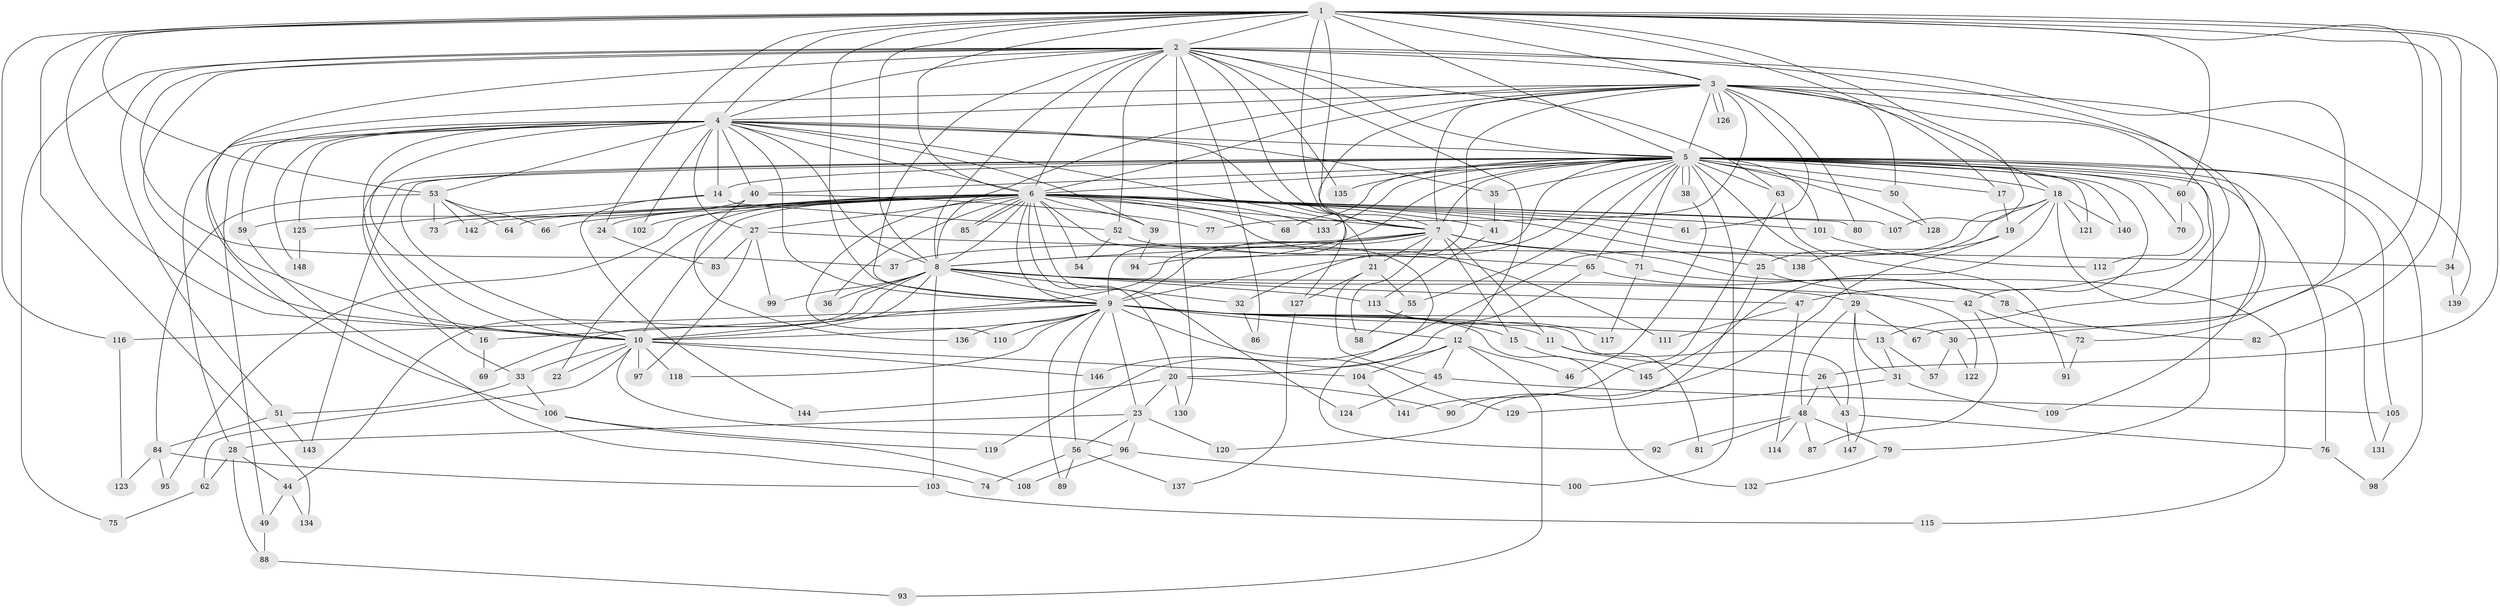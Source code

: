 // coarse degree distribution, {33: 0.013513513513513514, 15: 0.013513513513513514, 39: 0.013513513513513514, 22: 0.013513513513513514, 13: 0.013513513513513514, 14: 0.02702702702702703, 21: 0.013513513513513514, 4: 0.14864864864864866, 3: 0.21621621621621623, 11: 0.02702702702702703, 5: 0.08108108108108109, 2: 0.36486486486486486, 8: 0.013513513513513514, 1: 0.04054054054054054}
// Generated by graph-tools (version 1.1) at 2025/17/03/04/25 18:17:47]
// undirected, 148 vertices, 321 edges
graph export_dot {
graph [start="1"]
  node [color=gray90,style=filled];
  1;
  2;
  3;
  4;
  5;
  6;
  7;
  8;
  9;
  10;
  11;
  12;
  13;
  14;
  15;
  16;
  17;
  18;
  19;
  20;
  21;
  22;
  23;
  24;
  25;
  26;
  27;
  28;
  29;
  30;
  31;
  32;
  33;
  34;
  35;
  36;
  37;
  38;
  39;
  40;
  41;
  42;
  43;
  44;
  45;
  46;
  47;
  48;
  49;
  50;
  51;
  52;
  53;
  54;
  55;
  56;
  57;
  58;
  59;
  60;
  61;
  62;
  63;
  64;
  65;
  66;
  67;
  68;
  69;
  70;
  71;
  72;
  73;
  74;
  75;
  76;
  77;
  78;
  79;
  80;
  81;
  82;
  83;
  84;
  85;
  86;
  87;
  88;
  89;
  90;
  91;
  92;
  93;
  94;
  95;
  96;
  97;
  98;
  99;
  100;
  101;
  102;
  103;
  104;
  105;
  106;
  107;
  108;
  109;
  110;
  111;
  112;
  113;
  114;
  115;
  116;
  117;
  118;
  119;
  120;
  121;
  122;
  123;
  124;
  125;
  126;
  127;
  128;
  129;
  130;
  131;
  132;
  133;
  134;
  135;
  136;
  137;
  138;
  139;
  140;
  141;
  142;
  143;
  144;
  145;
  146;
  147;
  148;
  1 -- 2;
  1 -- 3;
  1 -- 4;
  1 -- 5;
  1 -- 6;
  1 -- 7;
  1 -- 8;
  1 -- 9;
  1 -- 10;
  1 -- 17;
  1 -- 24;
  1 -- 26;
  1 -- 30;
  1 -- 34;
  1 -- 53;
  1 -- 60;
  1 -- 82;
  1 -- 107;
  1 -- 116;
  1 -- 127;
  1 -- 134;
  2 -- 3;
  2 -- 4;
  2 -- 5;
  2 -- 6;
  2 -- 7;
  2 -- 8;
  2 -- 9;
  2 -- 10;
  2 -- 12;
  2 -- 13;
  2 -- 37;
  2 -- 51;
  2 -- 52;
  2 -- 63;
  2 -- 72;
  2 -- 75;
  2 -- 86;
  2 -- 106;
  2 -- 130;
  2 -- 135;
  3 -- 4;
  3 -- 5;
  3 -- 6;
  3 -- 7;
  3 -- 8;
  3 -- 9;
  3 -- 10;
  3 -- 18;
  3 -- 32;
  3 -- 47;
  3 -- 50;
  3 -- 61;
  3 -- 67;
  3 -- 77;
  3 -- 80;
  3 -- 126;
  3 -- 126;
  3 -- 139;
  4 -- 5;
  4 -- 6;
  4 -- 7;
  4 -- 8;
  4 -- 9;
  4 -- 10;
  4 -- 14;
  4 -- 16;
  4 -- 21;
  4 -- 27;
  4 -- 28;
  4 -- 35;
  4 -- 39;
  4 -- 40;
  4 -- 49;
  4 -- 53;
  4 -- 59;
  4 -- 102;
  4 -- 125;
  4 -- 148;
  5 -- 6;
  5 -- 7;
  5 -- 8;
  5 -- 9;
  5 -- 10;
  5 -- 14;
  5 -- 17;
  5 -- 18;
  5 -- 29;
  5 -- 33;
  5 -- 35;
  5 -- 38;
  5 -- 38;
  5 -- 40;
  5 -- 42;
  5 -- 50;
  5 -- 55;
  5 -- 60;
  5 -- 63;
  5 -- 65;
  5 -- 68;
  5 -- 70;
  5 -- 71;
  5 -- 76;
  5 -- 79;
  5 -- 94;
  5 -- 98;
  5 -- 100;
  5 -- 101;
  5 -- 105;
  5 -- 109;
  5 -- 121;
  5 -- 128;
  5 -- 133;
  5 -- 135;
  5 -- 140;
  5 -- 143;
  6 -- 7;
  6 -- 8;
  6 -- 9;
  6 -- 10;
  6 -- 20;
  6 -- 22;
  6 -- 24;
  6 -- 25;
  6 -- 27;
  6 -- 36;
  6 -- 39;
  6 -- 41;
  6 -- 54;
  6 -- 61;
  6 -- 64;
  6 -- 66;
  6 -- 68;
  6 -- 73;
  6 -- 80;
  6 -- 85;
  6 -- 85;
  6 -- 92;
  6 -- 95;
  6 -- 101;
  6 -- 102;
  6 -- 107;
  6 -- 110;
  6 -- 111;
  6 -- 124;
  6 -- 133;
  6 -- 138;
  6 -- 142;
  7 -- 8;
  7 -- 9;
  7 -- 10;
  7 -- 11;
  7 -- 15;
  7 -- 21;
  7 -- 37;
  7 -- 58;
  7 -- 71;
  7 -- 115;
  8 -- 9;
  8 -- 10;
  8 -- 29;
  8 -- 32;
  8 -- 36;
  8 -- 42;
  8 -- 44;
  8 -- 47;
  8 -- 69;
  8 -- 99;
  8 -- 103;
  8 -- 113;
  9 -- 10;
  9 -- 11;
  9 -- 12;
  9 -- 13;
  9 -- 15;
  9 -- 16;
  9 -- 23;
  9 -- 30;
  9 -- 43;
  9 -- 56;
  9 -- 89;
  9 -- 110;
  9 -- 116;
  9 -- 118;
  9 -- 129;
  9 -- 132;
  9 -- 136;
  10 -- 22;
  10 -- 33;
  10 -- 62;
  10 -- 96;
  10 -- 97;
  10 -- 104;
  10 -- 118;
  10 -- 146;
  11 -- 26;
  11 -- 81;
  12 -- 20;
  12 -- 45;
  12 -- 46;
  12 -- 93;
  12 -- 104;
  13 -- 31;
  13 -- 57;
  14 -- 52;
  14 -- 125;
  14 -- 144;
  15 -- 145;
  16 -- 69;
  17 -- 19;
  18 -- 19;
  18 -- 25;
  18 -- 121;
  18 -- 131;
  18 -- 140;
  18 -- 145;
  18 -- 146;
  19 -- 90;
  19 -- 138;
  20 -- 23;
  20 -- 90;
  20 -- 130;
  20 -- 144;
  21 -- 45;
  21 -- 55;
  21 -- 127;
  23 -- 28;
  23 -- 56;
  23 -- 96;
  23 -- 120;
  24 -- 83;
  25 -- 120;
  25 -- 122;
  26 -- 43;
  26 -- 48;
  27 -- 34;
  27 -- 83;
  27 -- 97;
  27 -- 99;
  28 -- 44;
  28 -- 62;
  28 -- 88;
  29 -- 31;
  29 -- 48;
  29 -- 67;
  29 -- 147;
  30 -- 57;
  30 -- 122;
  31 -- 109;
  31 -- 129;
  32 -- 86;
  33 -- 51;
  33 -- 106;
  34 -- 139;
  35 -- 41;
  38 -- 46;
  39 -- 94;
  40 -- 59;
  40 -- 77;
  40 -- 136;
  41 -- 113;
  42 -- 72;
  42 -- 87;
  43 -- 76;
  43 -- 147;
  44 -- 49;
  44 -- 134;
  45 -- 105;
  45 -- 124;
  47 -- 111;
  47 -- 114;
  48 -- 79;
  48 -- 81;
  48 -- 87;
  48 -- 92;
  48 -- 114;
  49 -- 88;
  50 -- 128;
  51 -- 84;
  51 -- 143;
  52 -- 54;
  52 -- 65;
  53 -- 64;
  53 -- 66;
  53 -- 73;
  53 -- 84;
  53 -- 142;
  55 -- 58;
  56 -- 74;
  56 -- 89;
  56 -- 137;
  59 -- 74;
  60 -- 70;
  60 -- 112;
  62 -- 75;
  63 -- 91;
  63 -- 141;
  65 -- 78;
  65 -- 119;
  71 -- 78;
  71 -- 117;
  72 -- 91;
  76 -- 98;
  78 -- 82;
  79 -- 132;
  84 -- 95;
  84 -- 103;
  84 -- 123;
  88 -- 93;
  96 -- 100;
  96 -- 108;
  101 -- 112;
  103 -- 115;
  104 -- 141;
  105 -- 131;
  106 -- 108;
  106 -- 119;
  113 -- 117;
  116 -- 123;
  125 -- 148;
  127 -- 137;
}
